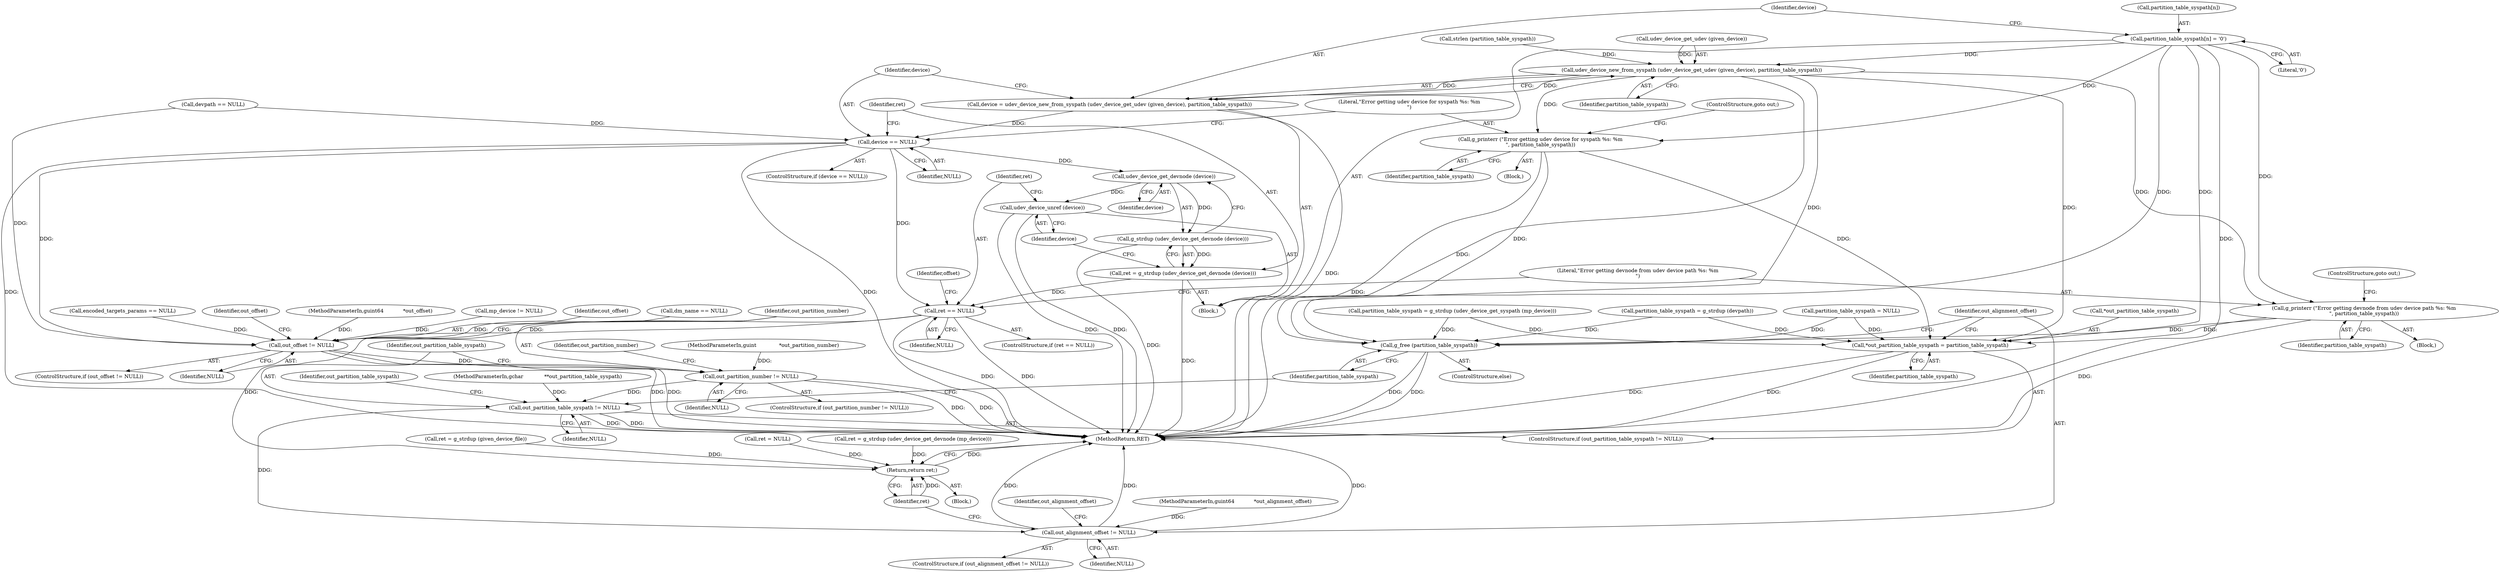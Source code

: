 digraph "0_udisks_0fcc7cb3b66f23fac53ae08647aa0007a2bd56c4_0@array" {
"1000180" [label="(Call,partition_table_syspath[n] = '\0')"];
"1000187" [label="(Call,udev_device_new_from_syspath (udev_device_get_udev (given_device), partition_table_syspath))"];
"1000185" [label="(Call,device = udev_device_new_from_syspath (udev_device_get_udev (given_device), partition_table_syspath))"];
"1000192" [label="(Call,device == NULL)"];
"1000203" [label="(Call,udev_device_get_devnode (device))"];
"1000202" [label="(Call,g_strdup (udev_device_get_devnode (device)))"];
"1000200" [label="(Call,ret = g_strdup (udev_device_get_devnode (device)))"];
"1000208" [label="(Call,ret == NULL)"];
"1000410" [label="(Call,out_offset != NULL)"];
"1000418" [label="(Call,out_partition_number != NULL)"];
"1000426" [label="(Call,out_partition_table_syspath != NULL)"];
"1000437" [label="(Call,out_alignment_offset != NULL)"];
"1000444" [label="(Return,return ret;)"];
"1000205" [label="(Call,udev_device_unref (device))"];
"1000196" [label="(Call,g_printerr (\"Error getting udev device for syspath %s: %m\n\", partition_table_syspath))"];
"1000429" [label="(Call,*out_partition_table_syspath = partition_table_syspath)"];
"1000434" [label="(Call,g_free (partition_table_syspath))"];
"1000212" [label="(Call,g_printerr (\"Error getting devnode from udev device path %s: %m\n\", partition_table_syspath))"];
"1000432" [label="(Identifier,partition_table_syspath)"];
"1000204" [label="(Identifier,device)"];
"1000436" [label="(ControlStructure,if (out_alignment_offset != NULL))"];
"1000419" [label="(Identifier,out_partition_number)"];
"1000250" [label="(Call,encoded_targets_params == NULL)"];
"1000433" [label="(ControlStructure,else)"];
"1000141" [label="(Call,devpath == NULL)"];
"1000214" [label="(Identifier,partition_table_syspath)"];
"1000201" [label="(Identifier,ret)"];
"1000211" [label="(Block,)"];
"1000193" [label="(Identifier,device)"];
"1000202" [label="(Call,g_strdup (udev_device_get_devnode (device)))"];
"1000435" [label="(Identifier,partition_table_syspath)"];
"1000430" [label="(Call,*out_partition_table_syspath)"];
"1000198" [label="(Identifier,partition_table_syspath)"];
"1000213" [label="(Literal,\"Error getting devnode from udev device path %s: %m\n\")"];
"1000387" [label="(Call,partition_table_syspath = g_strdup (udev_device_get_syspath (mp_device)))"];
"1000401" [label="(Call,ret = g_strdup (given_device_file))"];
"1000423" [label="(Identifier,out_partition_number)"];
"1000184" [label="(Literal,'\0')"];
"1000208" [label="(Call,ret == NULL)"];
"1000165" [label="(Call,strlen (partition_table_syspath))"];
"1000197" [label="(Literal,\"Error getting udev device for syspath %s: %m\n\")"];
"1000446" [label="(MethodReturn,RET)"];
"1000180" [label="(Call,partition_table_syspath[n] = '\0')"];
"1000442" [label="(Identifier,out_alignment_offset)"];
"1000412" [label="(Identifier,NULL)"];
"1000127" [label="(Call,ret = NULL)"];
"1000192" [label="(Call,device == NULL)"];
"1000195" [label="(Block,)"];
"1000415" [label="(Identifier,out_offset)"];
"1000212" [label="(Call,g_printerr (\"Error getting devnode from udev device path %s: %m\n\", partition_table_syspath))"];
"1000194" [label="(Identifier,NULL)"];
"1000210" [label="(Identifier,NULL)"];
"1000410" [label="(Call,out_offset != NULL)"];
"1000425" [label="(ControlStructure,if (out_partition_table_syspath != NULL))"];
"1000438" [label="(Identifier,out_alignment_offset)"];
"1000112" [label="(MethodParameterIn,guint64            *out_alignment_offset)"];
"1000431" [label="(Identifier,out_partition_table_syspath)"];
"1000114" [label="(Block,)"];
"1000186" [label="(Identifier,device)"];
"1000190" [label="(Identifier,partition_table_syspath)"];
"1000417" [label="(ControlStructure,if (out_partition_number != NULL))"];
"1000418" [label="(Call,out_partition_number != NULL)"];
"1000377" [label="(Call,ret = g_strdup (udev_device_get_devnode (mp_device)))"];
"1000429" [label="(Call,*out_partition_table_syspath = partition_table_syspath)"];
"1000191" [label="(ControlStructure,if (device == NULL))"];
"1000444" [label="(Return,return ret;)"];
"1000188" [label="(Call,udev_device_get_udev (given_device))"];
"1000397" [label="(Call,partition_table_syspath = g_strdup (devpath))"];
"1000187" [label="(Call,udev_device_new_from_syspath (udev_device_get_udev (given_device), partition_table_syspath))"];
"1000200" [label="(Call,ret = g_strdup (udev_device_get_devnode (device)))"];
"1000426" [label="(Call,out_partition_table_syspath != NULL)"];
"1000437" [label="(Call,out_alignment_offset != NULL)"];
"1000199" [label="(ControlStructure,goto out;)"];
"1000111" [label="(MethodParameterIn,guint64            *out_offset)"];
"1000113" [label="(MethodParameterIn,guint              *out_partition_number)"];
"1000209" [label="(Identifier,ret)"];
"1000434" [label="(Call,g_free (partition_table_syspath))"];
"1000428" [label="(Identifier,NULL)"];
"1000439" [label="(Identifier,NULL)"];
"1000314" [label="(Call,dm_name == NULL)"];
"1000206" [label="(Identifier,device)"];
"1000154" [label="(Block,)"];
"1000445" [label="(Identifier,ret)"];
"1000420" [label="(Identifier,NULL)"];
"1000130" [label="(Call,partition_table_syspath = NULL)"];
"1000215" [label="(ControlStructure,goto out;)"];
"1000205" [label="(Call,udev_device_unref (device))"];
"1000203" [label="(Call,udev_device_get_devnode (device))"];
"1000409" [label="(ControlStructure,if (out_offset != NULL))"];
"1000196" [label="(Call,g_printerr (\"Error getting udev device for syspath %s: %m\n\", partition_table_syspath))"];
"1000290" [label="(Call,mp_device != NULL)"];
"1000181" [label="(Call,partition_table_syspath[n])"];
"1000207" [label="(ControlStructure,if (ret == NULL))"];
"1000217" [label="(Identifier,offset)"];
"1000427" [label="(Identifier,out_partition_table_syspath)"];
"1000185" [label="(Call,device = udev_device_new_from_syspath (udev_device_get_udev (given_device), partition_table_syspath))"];
"1000411" [label="(Identifier,out_offset)"];
"1000110" [label="(MethodParameterIn,gchar             **out_partition_table_syspath)"];
"1000180" -> "1000154"  [label="AST: "];
"1000180" -> "1000184"  [label="CFG: "];
"1000181" -> "1000180"  [label="AST: "];
"1000184" -> "1000180"  [label="AST: "];
"1000186" -> "1000180"  [label="CFG: "];
"1000180" -> "1000446"  [label="DDG: "];
"1000180" -> "1000187"  [label="DDG: "];
"1000180" -> "1000196"  [label="DDG: "];
"1000180" -> "1000212"  [label="DDG: "];
"1000180" -> "1000429"  [label="DDG: "];
"1000180" -> "1000434"  [label="DDG: "];
"1000187" -> "1000185"  [label="AST: "];
"1000187" -> "1000190"  [label="CFG: "];
"1000188" -> "1000187"  [label="AST: "];
"1000190" -> "1000187"  [label="AST: "];
"1000185" -> "1000187"  [label="CFG: "];
"1000187" -> "1000446"  [label="DDG: "];
"1000187" -> "1000185"  [label="DDG: "];
"1000187" -> "1000185"  [label="DDG: "];
"1000188" -> "1000187"  [label="DDG: "];
"1000165" -> "1000187"  [label="DDG: "];
"1000187" -> "1000196"  [label="DDG: "];
"1000187" -> "1000212"  [label="DDG: "];
"1000187" -> "1000429"  [label="DDG: "];
"1000187" -> "1000434"  [label="DDG: "];
"1000185" -> "1000154"  [label="AST: "];
"1000186" -> "1000185"  [label="AST: "];
"1000193" -> "1000185"  [label="CFG: "];
"1000185" -> "1000446"  [label="DDG: "];
"1000185" -> "1000192"  [label="DDG: "];
"1000192" -> "1000191"  [label="AST: "];
"1000192" -> "1000194"  [label="CFG: "];
"1000193" -> "1000192"  [label="AST: "];
"1000194" -> "1000192"  [label="AST: "];
"1000197" -> "1000192"  [label="CFG: "];
"1000201" -> "1000192"  [label="CFG: "];
"1000192" -> "1000446"  [label="DDG: "];
"1000192" -> "1000446"  [label="DDG: "];
"1000141" -> "1000192"  [label="DDG: "];
"1000192" -> "1000203"  [label="DDG: "];
"1000192" -> "1000208"  [label="DDG: "];
"1000192" -> "1000410"  [label="DDG: "];
"1000203" -> "1000202"  [label="AST: "];
"1000203" -> "1000204"  [label="CFG: "];
"1000204" -> "1000203"  [label="AST: "];
"1000202" -> "1000203"  [label="CFG: "];
"1000203" -> "1000202"  [label="DDG: "];
"1000203" -> "1000205"  [label="DDG: "];
"1000202" -> "1000200"  [label="AST: "];
"1000200" -> "1000202"  [label="CFG: "];
"1000202" -> "1000446"  [label="DDG: "];
"1000202" -> "1000200"  [label="DDG: "];
"1000200" -> "1000154"  [label="AST: "];
"1000201" -> "1000200"  [label="AST: "];
"1000206" -> "1000200"  [label="CFG: "];
"1000200" -> "1000446"  [label="DDG: "];
"1000200" -> "1000208"  [label="DDG: "];
"1000208" -> "1000207"  [label="AST: "];
"1000208" -> "1000210"  [label="CFG: "];
"1000209" -> "1000208"  [label="AST: "];
"1000210" -> "1000208"  [label="AST: "];
"1000213" -> "1000208"  [label="CFG: "];
"1000217" -> "1000208"  [label="CFG: "];
"1000208" -> "1000446"  [label="DDG: "];
"1000208" -> "1000446"  [label="DDG: "];
"1000208" -> "1000410"  [label="DDG: "];
"1000208" -> "1000444"  [label="DDG: "];
"1000410" -> "1000409"  [label="AST: "];
"1000410" -> "1000412"  [label="CFG: "];
"1000411" -> "1000410"  [label="AST: "];
"1000412" -> "1000410"  [label="AST: "];
"1000415" -> "1000410"  [label="CFG: "];
"1000419" -> "1000410"  [label="CFG: "];
"1000410" -> "1000446"  [label="DDG: "];
"1000410" -> "1000446"  [label="DDG: "];
"1000111" -> "1000410"  [label="DDG: "];
"1000290" -> "1000410"  [label="DDG: "];
"1000314" -> "1000410"  [label="DDG: "];
"1000250" -> "1000410"  [label="DDG: "];
"1000141" -> "1000410"  [label="DDG: "];
"1000410" -> "1000418"  [label="DDG: "];
"1000418" -> "1000417"  [label="AST: "];
"1000418" -> "1000420"  [label="CFG: "];
"1000419" -> "1000418"  [label="AST: "];
"1000420" -> "1000418"  [label="AST: "];
"1000423" -> "1000418"  [label="CFG: "];
"1000427" -> "1000418"  [label="CFG: "];
"1000418" -> "1000446"  [label="DDG: "];
"1000418" -> "1000446"  [label="DDG: "];
"1000113" -> "1000418"  [label="DDG: "];
"1000418" -> "1000426"  [label="DDG: "];
"1000426" -> "1000425"  [label="AST: "];
"1000426" -> "1000428"  [label="CFG: "];
"1000427" -> "1000426"  [label="AST: "];
"1000428" -> "1000426"  [label="AST: "];
"1000431" -> "1000426"  [label="CFG: "];
"1000435" -> "1000426"  [label="CFG: "];
"1000426" -> "1000446"  [label="DDG: "];
"1000426" -> "1000446"  [label="DDG: "];
"1000110" -> "1000426"  [label="DDG: "];
"1000426" -> "1000437"  [label="DDG: "];
"1000437" -> "1000436"  [label="AST: "];
"1000437" -> "1000439"  [label="CFG: "];
"1000438" -> "1000437"  [label="AST: "];
"1000439" -> "1000437"  [label="AST: "];
"1000442" -> "1000437"  [label="CFG: "];
"1000445" -> "1000437"  [label="CFG: "];
"1000437" -> "1000446"  [label="DDG: "];
"1000437" -> "1000446"  [label="DDG: "];
"1000437" -> "1000446"  [label="DDG: "];
"1000112" -> "1000437"  [label="DDG: "];
"1000444" -> "1000114"  [label="AST: "];
"1000444" -> "1000445"  [label="CFG: "];
"1000445" -> "1000444"  [label="AST: "];
"1000446" -> "1000444"  [label="CFG: "];
"1000444" -> "1000446"  [label="DDG: "];
"1000445" -> "1000444"  [label="DDG: "];
"1000401" -> "1000444"  [label="DDG: "];
"1000377" -> "1000444"  [label="DDG: "];
"1000127" -> "1000444"  [label="DDG: "];
"1000205" -> "1000154"  [label="AST: "];
"1000205" -> "1000206"  [label="CFG: "];
"1000206" -> "1000205"  [label="AST: "];
"1000209" -> "1000205"  [label="CFG: "];
"1000205" -> "1000446"  [label="DDG: "];
"1000205" -> "1000446"  [label="DDG: "];
"1000196" -> "1000195"  [label="AST: "];
"1000196" -> "1000198"  [label="CFG: "];
"1000197" -> "1000196"  [label="AST: "];
"1000198" -> "1000196"  [label="AST: "];
"1000199" -> "1000196"  [label="CFG: "];
"1000196" -> "1000446"  [label="DDG: "];
"1000196" -> "1000429"  [label="DDG: "];
"1000196" -> "1000434"  [label="DDG: "];
"1000429" -> "1000425"  [label="AST: "];
"1000429" -> "1000432"  [label="CFG: "];
"1000430" -> "1000429"  [label="AST: "];
"1000432" -> "1000429"  [label="AST: "];
"1000438" -> "1000429"  [label="CFG: "];
"1000429" -> "1000446"  [label="DDG: "];
"1000429" -> "1000446"  [label="DDG: "];
"1000397" -> "1000429"  [label="DDG: "];
"1000212" -> "1000429"  [label="DDG: "];
"1000387" -> "1000429"  [label="DDG: "];
"1000130" -> "1000429"  [label="DDG: "];
"1000434" -> "1000433"  [label="AST: "];
"1000434" -> "1000435"  [label="CFG: "];
"1000435" -> "1000434"  [label="AST: "];
"1000438" -> "1000434"  [label="CFG: "];
"1000434" -> "1000446"  [label="DDG: "];
"1000434" -> "1000446"  [label="DDG: "];
"1000397" -> "1000434"  [label="DDG: "];
"1000212" -> "1000434"  [label="DDG: "];
"1000387" -> "1000434"  [label="DDG: "];
"1000130" -> "1000434"  [label="DDG: "];
"1000212" -> "1000211"  [label="AST: "];
"1000212" -> "1000214"  [label="CFG: "];
"1000213" -> "1000212"  [label="AST: "];
"1000214" -> "1000212"  [label="AST: "];
"1000215" -> "1000212"  [label="CFG: "];
"1000212" -> "1000446"  [label="DDG: "];
}
